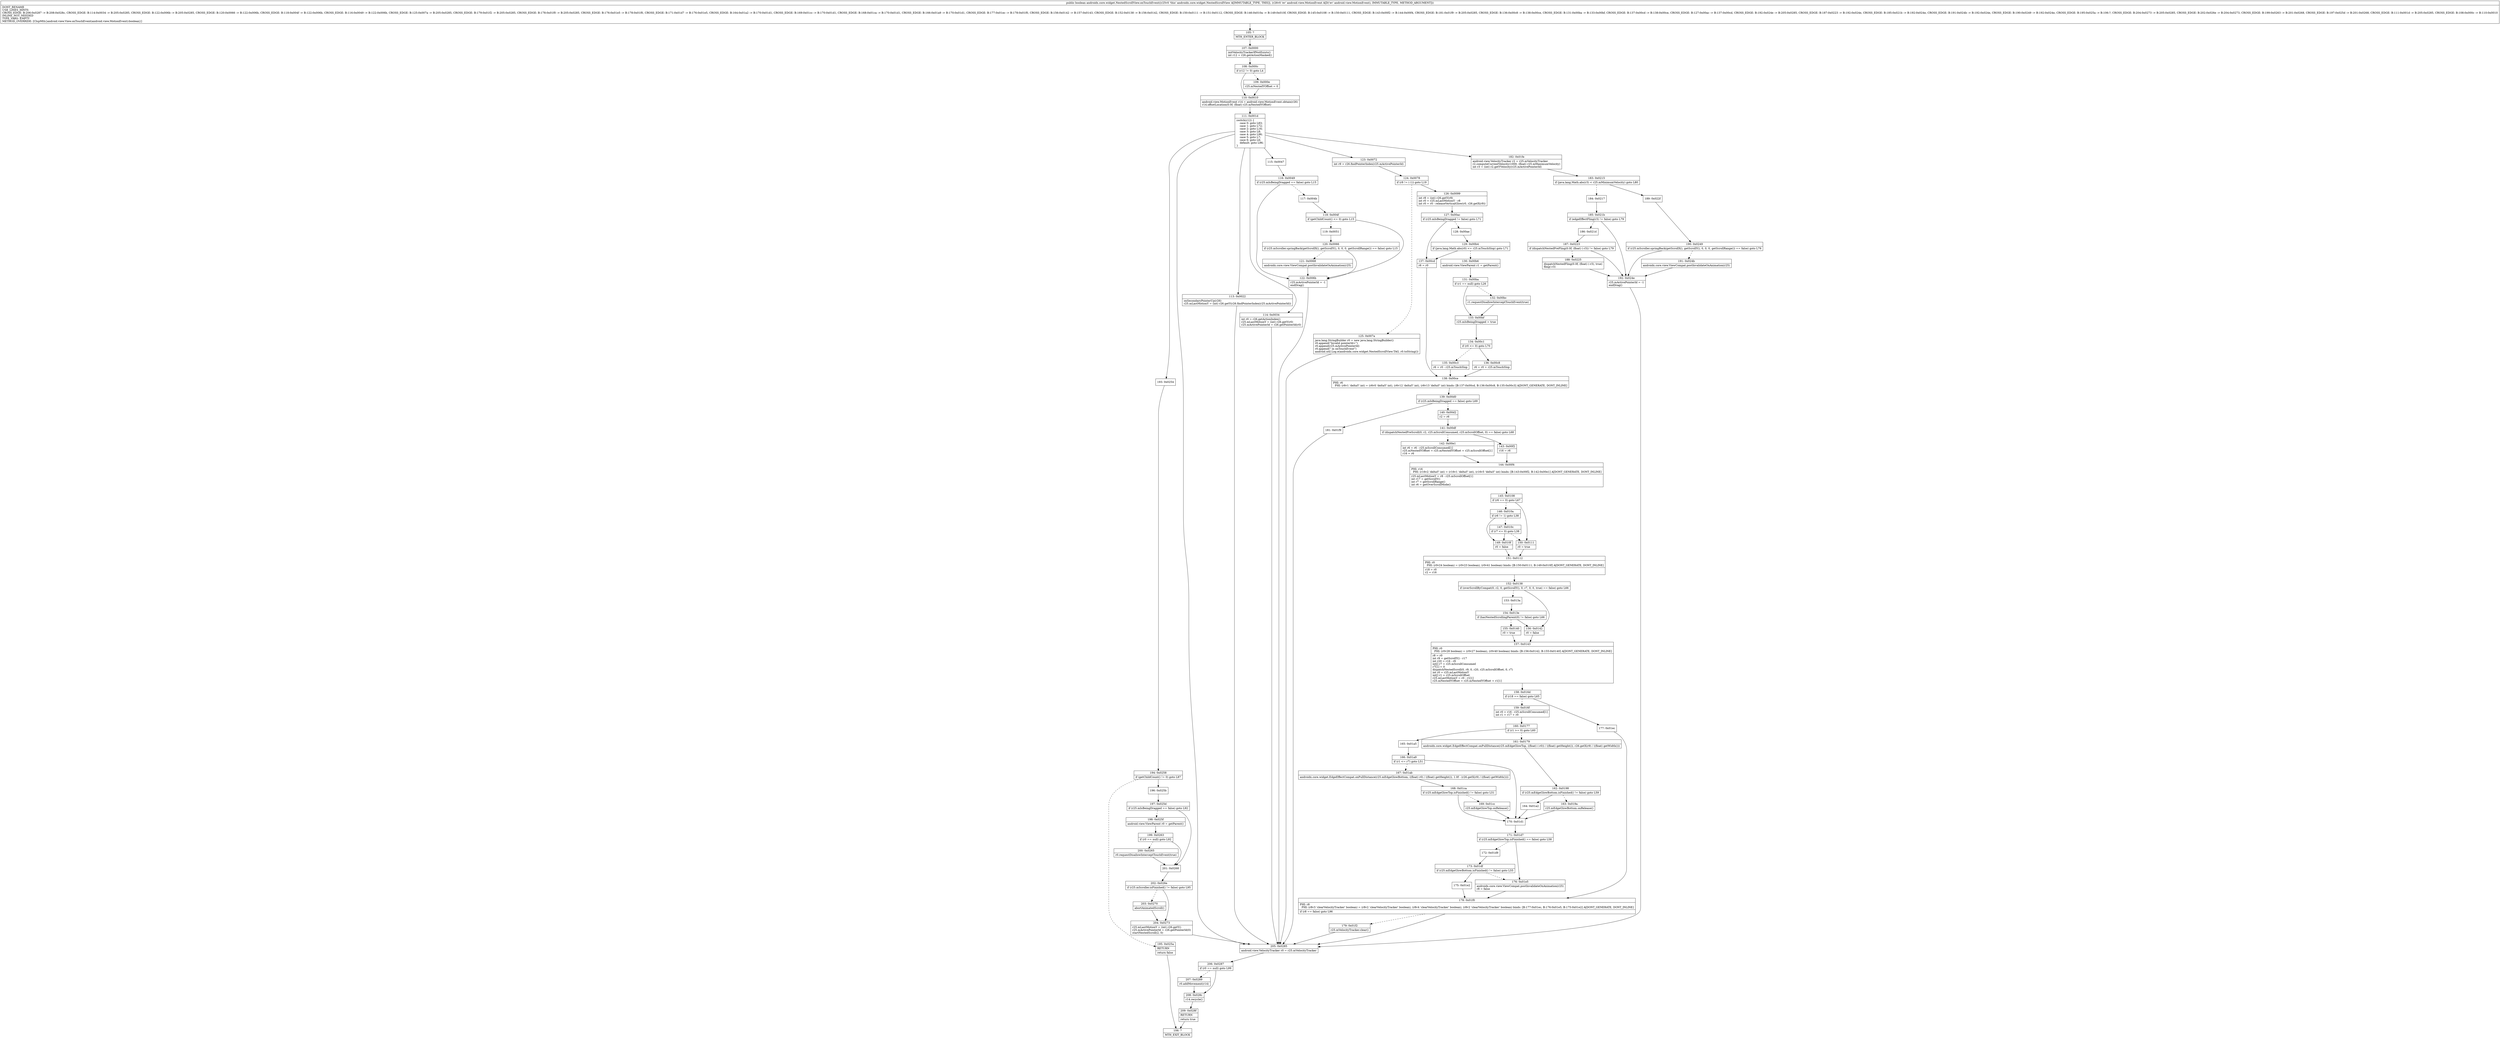 digraph "CFG forandroidx.core.widget.NestedScrollView.onTouchEvent(Landroid\/view\/MotionEvent;)Z" {
Node_105 [shape=record,label="{105\:\ ?|MTH_ENTER_BLOCK\l}"];
Node_107 [shape=record,label="{107\:\ 0x0000|initVelocityTrackerIfNotExists()\lint r12 = r26.getActionMasked()\l}"];
Node_108 [shape=record,label="{108\:\ 0x000c|if (r12 != 0) goto L4\l}"];
Node_109 [shape=record,label="{109\:\ 0x000e|r25.mNestedYOffset = 0\l}"];
Node_110 [shape=record,label="{110\:\ 0x0010|android.view.MotionEvent r14 = android.view.MotionEvent.obtain(r26)\lr14.offsetLocation(0.0f, (float) r25.mNestedYOffset)\l}"];
Node_111 [shape=record,label="{111\:\ 0x001d|switch(r12) \{\l    case 0: goto L83;\l    case 1: goto L72;\l    case 2: goto L16;\l    case 3: goto L8;\l    case 4: goto L96;\l    case 5: goto L7;\l    case 6: goto L6;\l    default: goto L96;\l\}\l}"];
Node_113 [shape=record,label="{113\:\ 0x0022|onSecondaryPointerUp(r26)\lr25.mLastMotionY = (int) r26.getY(r26.findPointerIndex(r25.mActivePointerId))\l}"];
Node_114 [shape=record,label="{114\:\ 0x0034|int r0 = r26.getActionIndex()\lr25.mLastMotionY = (int) r26.getY(r0)\lr25.mActivePointerId = r26.getPointerId(r0)\l}"];
Node_115 [shape=record,label="{115\:\ 0x0047}"];
Node_116 [shape=record,label="{116\:\ 0x0049|if (r25.mIsBeingDragged == false) goto L15\l}"];
Node_117 [shape=record,label="{117\:\ 0x004b}"];
Node_118 [shape=record,label="{118\:\ 0x004f|if (getChildCount() \<= 0) goto L15\l}"];
Node_119 [shape=record,label="{119\:\ 0x0051}"];
Node_120 [shape=record,label="{120\:\ 0x0066|if (r25.mScroller.springBack(getScrollX(), getScrollY(), 0, 0, 0, getScrollRange()) == false) goto L15\l}"];
Node_121 [shape=record,label="{121\:\ 0x0068|androidx.core.view.ViewCompat.postInvalidateOnAnimation(r25)\l}"];
Node_122 [shape=record,label="{122\:\ 0x006b|r25.mActivePointerId = \-1\lendDrag()\l}"];
Node_123 [shape=record,label="{123\:\ 0x0072|int r9 = r26.findPointerIndex(r25.mActivePointerId)\l}"];
Node_124 [shape=record,label="{124\:\ 0x0078|if (r9 != (\-1)) goto L19\l}"];
Node_125 [shape=record,label="{125\:\ 0x007a|java.lang.StringBuilder r0 = new java.lang.StringBuilder()\lr0.append(\"Invalid pointerId=\")\lr0.append(r25.mActivePointerId)\lr0.append(\" in onTouchEvent\")\landroid.util.Log.e(androidx.core.widget.NestedScrollView.TAG, r0.toString())\l}"];
Node_126 [shape=record,label="{126\:\ 0x0099|int r8 = (int) r26.getY(r9)\lint r0 = r25.mLastMotionY \- r8\lint r0 = r0 \- releaseVerticalGlow(r0, r26.getX(r9))\l}"];
Node_127 [shape=record,label="{127\:\ 0x00ac|if (r25.mIsBeingDragged != false) goto L71\l}"];
Node_128 [shape=record,label="{128\:\ 0x00ae}"];
Node_129 [shape=record,label="{129\:\ 0x00b4|if (java.lang.Math.abs(r0) \<= r25.mTouchSlop) goto L71\l}"];
Node_130 [shape=record,label="{130\:\ 0x00b6|android.view.ViewParent r1 = getParent()\l}"];
Node_131 [shape=record,label="{131\:\ 0x00ba|if (r1 == null) goto L26\l}"];
Node_132 [shape=record,label="{132\:\ 0x00bc|r1.requestDisallowInterceptTouchEvent(true)\l}"];
Node_133 [shape=record,label="{133\:\ 0x00bf|r25.mIsBeingDragged = true\l}"];
Node_134 [shape=record,label="{134\:\ 0x00c1|if (r0 \<= 0) goto L70\l}"];
Node_135 [shape=record,label="{135\:\ 0x00c3|r6 = r0 \- r25.mTouchSlop\l}"];
Node_138 [shape=record,label="{138\:\ 0x00ce|PHI: r6 \l  PHI: (r6v1 'deltaY' int) = (r6v0 'deltaY' int), (r6v12 'deltaY' int), (r6v13 'deltaY' int) binds: [B:137:0x00cd, B:136:0x00c8, B:135:0x00c3] A[DONT_GENERATE, DONT_INLINE]\l}"];
Node_139 [shape=record,label="{139\:\ 0x00d0|if (r25.mIsBeingDragged == false) goto L69\l}"];
Node_140 [shape=record,label="{140\:\ 0x00d2|r2 = r6\l}"];
Node_141 [shape=record,label="{141\:\ 0x00df|if (dispatchNestedPreScroll(0, r2, r25.mScrollConsumed, r25.mScrollOffset, 0) == false) goto L68\l}"];
Node_142 [shape=record,label="{142\:\ 0x00e1|int r6 = r6 \- r25.mScrollConsumed[1]\lr25.mNestedYOffset = r25.mNestedYOffset + r25.mScrollOffset[1]\lr16 = r6\l}"];
Node_144 [shape=record,label="{144\:\ 0x00f4|PHI: r16 \l  PHI: (r16v2 'deltaY' int) = (r16v1 'deltaY' int), (r16v5 'deltaY' int) binds: [B:143:0x00f2, B:142:0x00e1] A[DONT_GENERATE, DONT_INLINE]\l|r25.mLastMotionY = r8 \- r25.mScrollOffset[1]\lint r17 = getScrollY()\lint r7 = getScrollRange()\lint r6 = getOverScrollMode()\l}"];
Node_145 [shape=record,label="{145\:\ 0x0108|if (r6 == 0) goto L67\l}"];
Node_146 [shape=record,label="{146\:\ 0x010a|if (r6 != 1) goto L38\l}"];
Node_147 [shape=record,label="{147\:\ 0x010c|if (r7 \<= 0) goto L38\l}"];
Node_149 [shape=record,label="{149\:\ 0x010f|r0 = false\l}"];
Node_151 [shape=record,label="{151\:\ 0x0112|PHI: r0 \l  PHI: (r0v24 boolean) = (r0v23 boolean), (r0v41 boolean) binds: [B:150:0x0111, B:149:0x010f] A[DONT_GENERATE, DONT_INLINE]\l|r18 = r0\lr2 = r16\l}"];
Node_152 [shape=record,label="{152\:\ 0x0138|if (overScrollByCompat(0, r2, 0, getScrollY(), 0, r7, 0, 0, true) == false) goto L66\l}"];
Node_153 [shape=record,label="{153\:\ 0x013a}"];
Node_154 [shape=record,label="{154\:\ 0x013e|if (hasNestedScrollingParent(0) != false) goto L66\l}"];
Node_155 [shape=record,label="{155\:\ 0x0140|r0 = true\l}"];
Node_157 [shape=record,label="{157\:\ 0x0143|PHI: r0 \l  PHI: (r0v28 boolean) = (r0v27 boolean), (r0v40 boolean) binds: [B:156:0x0142, B:155:0x0140] A[DONT_GENERATE, DONT_INLINE]\l|r8 = r0\lint r9 = getScrollY() \- r17\lint r20 = r16 \- r9\lint[] r7 = r25.mScrollConsumed\lr7[1] = 0\ldispatchNestedScroll(0, r9, 0, r20, r25.mScrollOffset, 0, r7)\lint r0 = r25.mLastMotionY\lint[] r1 = r25.mScrollOffset\lr25.mLastMotionY = r0 \- r1[1]\lr25.mNestedYOffset = r25.mNestedYOffset + r1[1]\l}"];
Node_158 [shape=record,label="{158\:\ 0x016d|if (r18 == false) goto L65\l}"];
Node_159 [shape=record,label="{159\:\ 0x016f|int r0 = r16 \- r25.mScrollConsumed[1]\lint r1 = r17 + r0\l}"];
Node_160 [shape=record,label="{160\:\ 0x0177|if (r1 \>= 0) goto L60\l}"];
Node_161 [shape=record,label="{161\:\ 0x0179|androidx.core.widget.EdgeEffectCompat.onPullDistance(r25.mEdgeGlowTop, ((float) (\-r0)) \/ ((float) getHeight()), r26.getX(r9) \/ ((float) getWidth()))\l}"];
Node_162 [shape=record,label="{162\:\ 0x0198|if (r25.mEdgeGlowBottom.isFinished() != false) goto L59\l}"];
Node_163 [shape=record,label="{163\:\ 0x019a|r25.mEdgeGlowBottom.onRelease()\l}"];
Node_170 [shape=record,label="{170\:\ 0x01d1}"];
Node_171 [shape=record,label="{171\:\ 0x01d7|if (r25.mEdgeGlowTop.isFinished() == false) goto L58\l}"];
Node_172 [shape=record,label="{172\:\ 0x01d9}"];
Node_173 [shape=record,label="{173\:\ 0x01df|if (r25.mEdgeGlowBottom.isFinished() != false) goto L55\l}"];
Node_175 [shape=record,label="{175\:\ 0x01e2}"];
Node_178 [shape=record,label="{178\:\ 0x01f0|PHI: r8 \l  PHI: (r8v3 'clearVelocityTracker' boolean) = (r8v2 'clearVelocityTracker' boolean), (r8v4 'clearVelocityTracker' boolean), (r8v2 'clearVelocityTracker' boolean) binds: [B:177:0x01ec, B:176:0x01e5, B:175:0x01e2] A[DONT_GENERATE, DONT_INLINE]\l|if (r8 == false) goto L96\l}"];
Node_179 [shape=record,label="{179\:\ 0x01f2|r25.mVelocityTracker.clear()\l}"];
Node_176 [shape=record,label="{176\:\ 0x01e5|androidx.core.view.ViewCompat.postInvalidateOnAnimation(r25)\lr8 = false\l}"];
Node_164 [shape=record,label="{164\:\ 0x01a2}"];
Node_165 [shape=record,label="{165\:\ 0x01a5}"];
Node_166 [shape=record,label="{166\:\ 0x01a9|if (r1 \<= r7) goto L51\l}"];
Node_167 [shape=record,label="{167\:\ 0x01ab|androidx.core.widget.EdgeEffectCompat.onPullDistance(r25.mEdgeGlowBottom, ((float) r0) \/ ((float) getHeight()), 1.0f \- (r26.getX(r9) \/ ((float) getWidth())))\l}"];
Node_168 [shape=record,label="{168\:\ 0x01ca|if (r25.mEdgeGlowTop.isFinished() != false) goto L51\l}"];
Node_169 [shape=record,label="{169\:\ 0x01cc|r25.mEdgeGlowTop.onRelease()\l}"];
Node_177 [shape=record,label="{177\:\ 0x01ec}"];
Node_156 [shape=record,label="{156\:\ 0x0142|r0 = false\l}"];
Node_150 [shape=record,label="{150\:\ 0x0111|r0 = true\l}"];
Node_143 [shape=record,label="{143\:\ 0x00f2|r16 = r6\l}"];
Node_181 [shape=record,label="{181\:\ 0x01f9}"];
Node_136 [shape=record,label="{136\:\ 0x00c8|r6 = r0 + r25.mTouchSlop\l}"];
Node_137 [shape=record,label="{137\:\ 0x00cd|r6 = r0\l}"];
Node_182 [shape=record,label="{182\:\ 0x01fe|android.view.VelocityTracker r2 = r25.mVelocityTracker\lr2.computeCurrentVelocity(1000, (float) r25.mMaximumVelocity)\lint r3 = (int) r2.getYVelocity(r25.mActivePointerId)\l}"];
Node_183 [shape=record,label="{183\:\ 0x0215|if (java.lang.Math.abs(r3) \< r25.mMinimumVelocity) goto L80\l}"];
Node_184 [shape=record,label="{184\:\ 0x0217}"];
Node_185 [shape=record,label="{185\:\ 0x021b|if (edgeEffectFling(r3) != false) goto L79\l}"];
Node_186 [shape=record,label="{186\:\ 0x021d}"];
Node_187 [shape=record,label="{187\:\ 0x0223|if (dispatchNestedPreFling(0.0f, (float) (\-r3)) != false) goto L79\l}"];
Node_188 [shape=record,label="{188\:\ 0x0225|dispatchNestedFling(0.0f, (float) (\-r3), true)\lfling(\-r3)\l}"];
Node_192 [shape=record,label="{192\:\ 0x024e|r25.mActivePointerId = \-1\lendDrag()\l}"];
Node_189 [shape=record,label="{189\:\ 0x022f}"];
Node_190 [shape=record,label="{190\:\ 0x0249|if (r25.mScroller.springBack(getScrollX(), getScrollY(), 0, 0, 0, getScrollRange()) == false) goto L79\l}"];
Node_191 [shape=record,label="{191\:\ 0x024b|androidx.core.view.ViewCompat.postInvalidateOnAnimation(r25)\l}"];
Node_193 [shape=record,label="{193\:\ 0x0254}"];
Node_194 [shape=record,label="{194\:\ 0x0258|if (getChildCount() != 0) goto L87\l}"];
Node_195 [shape=record,label="{195\:\ 0x025a|RETURN\l|return false\l}"];
Node_106 [shape=record,label="{106\:\ ?|MTH_EXIT_BLOCK\l}"];
Node_196 [shape=record,label="{196\:\ 0x025b}"];
Node_197 [shape=record,label="{197\:\ 0x025d|if (r25.mIsBeingDragged == false) goto L92\l}"];
Node_198 [shape=record,label="{198\:\ 0x025f|android.view.ViewParent r0 = getParent()\l}"];
Node_199 [shape=record,label="{199\:\ 0x0263|if (r0 == null) goto L92\l}"];
Node_200 [shape=record,label="{200\:\ 0x0265|r0.requestDisallowInterceptTouchEvent(true)\l}"];
Node_201 [shape=record,label="{201\:\ 0x0268}"];
Node_202 [shape=record,label="{202\:\ 0x026e|if (r25.mScroller.isFinished() != false) goto L95\l}"];
Node_203 [shape=record,label="{203\:\ 0x0270|abortAnimatedScroll()\l}"];
Node_204 [shape=record,label="{204\:\ 0x0273|r25.mLastMotionY = (int) r26.getY()\lr25.mActivePointerId = r26.getPointerId(0)\lstartNestedScroll(2, 0)\l}"];
Node_205 [shape=record,label="{205\:\ 0x0285|android.view.VelocityTracker r0 = r25.mVelocityTracker\l}"];
Node_206 [shape=record,label="{206\:\ 0x0287|if (r0 == null) goto L99\l}"];
Node_207 [shape=record,label="{207\:\ 0x0289|r0.addMovement(r14)\l}"];
Node_208 [shape=record,label="{208\:\ 0x028c|r14.recycle()\l}"];
Node_209 [shape=record,label="{209\:\ 0x028f|RETURN\l|return true\l}"];
MethodNode[shape=record,label="{public boolean androidx.core.widget.NestedScrollView.onTouchEvent((r25v0 'this' androidx.core.widget.NestedScrollView A[IMMUTABLE_TYPE, THIS]), (r26v0 'ev' android.view.MotionEvent A[D('ev' android.view.MotionEvent), IMMUTABLE_TYPE, METHOD_ARGUMENT]))  | DONT_RENAME\lUSE_LINES_HINTS\lCROSS_EDGE: B:206:0x0287 \-\> B:208:0x028c, CROSS_EDGE: B:114:0x0034 \-\> B:205:0x0285, CROSS_EDGE: B:122:0x006b \-\> B:205:0x0285, CROSS_EDGE: B:120:0x0066 \-\> B:122:0x006b, CROSS_EDGE: B:118:0x004f \-\> B:122:0x006b, CROSS_EDGE: B:116:0x0049 \-\> B:122:0x006b, CROSS_EDGE: B:125:0x007a \-\> B:205:0x0285, CROSS_EDGE: B:179:0x01f2 \-\> B:205:0x0285, CROSS_EDGE: B:178:0x01f0 \-\> B:205:0x0285, CROSS_EDGE: B:176:0x01e5 \-\> B:178:0x01f0, CROSS_EDGE: B:171:0x01d7 \-\> B:176:0x01e5, CROSS_EDGE: B:164:0x01a2 \-\> B:170:0x01d1, CROSS_EDGE: B:169:0x01cc \-\> B:170:0x01d1, CROSS_EDGE: B:168:0x01ca \-\> B:170:0x01d1, CROSS_EDGE: B:166:0x01a9 \-\> B:170:0x01d1, CROSS_EDGE: B:177:0x01ec \-\> B:178:0x01f0, CROSS_EDGE: B:156:0x0142 \-\> B:157:0x0143, CROSS_EDGE: B:152:0x0138 \-\> B:156:0x0142, CROSS_EDGE: B:150:0x0111 \-\> B:151:0x0112, CROSS_EDGE: B:146:0x010a \-\> B:149:0x010f, CROSS_EDGE: B:145:0x0108 \-\> B:150:0x0111, CROSS_EDGE: B:143:0x00f2 \-\> B:144:0x00f4, CROSS_EDGE: B:181:0x01f9 \-\> B:205:0x0285, CROSS_EDGE: B:136:0x00c8 \-\> B:138:0x00ce, CROSS_EDGE: B:131:0x00ba \-\> B:133:0x00bf, CROSS_EDGE: B:137:0x00cd \-\> B:138:0x00ce, CROSS_EDGE: B:127:0x00ac \-\> B:137:0x00cd, CROSS_EDGE: B:192:0x024e \-\> B:205:0x0285, CROSS_EDGE: B:187:0x0223 \-\> B:192:0x024e, CROSS_EDGE: B:185:0x021b \-\> B:192:0x024e, CROSS_EDGE: B:191:0x024b \-\> B:192:0x024e, CROSS_EDGE: B:190:0x0249 \-\> B:192:0x024e, CROSS_EDGE: B:195:0x025a \-\> B:106:?, CROSS_EDGE: B:204:0x0273 \-\> B:205:0x0285, CROSS_EDGE: B:202:0x026e \-\> B:204:0x0273, CROSS_EDGE: B:199:0x0263 \-\> B:201:0x0268, CROSS_EDGE: B:197:0x025d \-\> B:201:0x0268, CROSS_EDGE: B:111:0x001d \-\> B:205:0x0285, CROSS_EDGE: B:108:0x000c \-\> B:110:0x0010\lINLINE_NOT_NEEDED\lTYPE_VARS: EMPTY\lMETHOD_OVERRIDE: [ClspMth\{android.view.View.onTouchEvent(android.view.MotionEvent):boolean\}]\l}"];
MethodNode -> Node_105;Node_105 -> Node_107;
Node_107 -> Node_108;
Node_108 -> Node_109[style=dashed];
Node_108 -> Node_110;
Node_109 -> Node_110;
Node_110 -> Node_111;
Node_111 -> Node_113;
Node_111 -> Node_114;
Node_111 -> Node_115;
Node_111 -> Node_123;
Node_111 -> Node_182;
Node_111 -> Node_193;
Node_111 -> Node_205;
Node_113 -> Node_205;
Node_114 -> Node_205;
Node_115 -> Node_116;
Node_116 -> Node_117[style=dashed];
Node_116 -> Node_122;
Node_117 -> Node_118;
Node_118 -> Node_119[style=dashed];
Node_118 -> Node_122;
Node_119 -> Node_120;
Node_120 -> Node_121[style=dashed];
Node_120 -> Node_122;
Node_121 -> Node_122;
Node_122 -> Node_205;
Node_123 -> Node_124;
Node_124 -> Node_125[style=dashed];
Node_124 -> Node_126;
Node_125 -> Node_205;
Node_126 -> Node_127;
Node_127 -> Node_128[style=dashed];
Node_127 -> Node_137;
Node_128 -> Node_129;
Node_129 -> Node_130[style=dashed];
Node_129 -> Node_137;
Node_130 -> Node_131;
Node_131 -> Node_132[style=dashed];
Node_131 -> Node_133;
Node_132 -> Node_133;
Node_133 -> Node_134;
Node_134 -> Node_135[style=dashed];
Node_134 -> Node_136;
Node_135 -> Node_138;
Node_138 -> Node_139;
Node_139 -> Node_140[style=dashed];
Node_139 -> Node_181;
Node_140 -> Node_141;
Node_141 -> Node_142[style=dashed];
Node_141 -> Node_143;
Node_142 -> Node_144;
Node_144 -> Node_145;
Node_145 -> Node_146[style=dashed];
Node_145 -> Node_150;
Node_146 -> Node_147[style=dashed];
Node_146 -> Node_149;
Node_147 -> Node_149;
Node_147 -> Node_150[style=dashed];
Node_149 -> Node_151;
Node_151 -> Node_152;
Node_152 -> Node_153[style=dashed];
Node_152 -> Node_156;
Node_153 -> Node_154;
Node_154 -> Node_155[style=dashed];
Node_154 -> Node_156;
Node_155 -> Node_157;
Node_157 -> Node_158;
Node_158 -> Node_159[style=dashed];
Node_158 -> Node_177;
Node_159 -> Node_160;
Node_160 -> Node_161[style=dashed];
Node_160 -> Node_165;
Node_161 -> Node_162;
Node_162 -> Node_163[style=dashed];
Node_162 -> Node_164;
Node_163 -> Node_170;
Node_170 -> Node_171;
Node_171 -> Node_172[style=dashed];
Node_171 -> Node_176;
Node_172 -> Node_173;
Node_173 -> Node_175;
Node_173 -> Node_176[style=dashed];
Node_175 -> Node_178;
Node_178 -> Node_179[style=dashed];
Node_178 -> Node_205;
Node_179 -> Node_205;
Node_176 -> Node_178;
Node_164 -> Node_170;
Node_165 -> Node_166;
Node_166 -> Node_167[style=dashed];
Node_166 -> Node_170;
Node_167 -> Node_168;
Node_168 -> Node_169[style=dashed];
Node_168 -> Node_170;
Node_169 -> Node_170;
Node_177 -> Node_178;
Node_156 -> Node_157;
Node_150 -> Node_151;
Node_143 -> Node_144;
Node_181 -> Node_205;
Node_136 -> Node_138;
Node_137 -> Node_138;
Node_182 -> Node_183;
Node_183 -> Node_184[style=dashed];
Node_183 -> Node_189;
Node_184 -> Node_185;
Node_185 -> Node_186[style=dashed];
Node_185 -> Node_192;
Node_186 -> Node_187;
Node_187 -> Node_188[style=dashed];
Node_187 -> Node_192;
Node_188 -> Node_192;
Node_192 -> Node_205;
Node_189 -> Node_190;
Node_190 -> Node_191[style=dashed];
Node_190 -> Node_192;
Node_191 -> Node_192;
Node_193 -> Node_194;
Node_194 -> Node_195[style=dashed];
Node_194 -> Node_196;
Node_195 -> Node_106;
Node_196 -> Node_197;
Node_197 -> Node_198[style=dashed];
Node_197 -> Node_201;
Node_198 -> Node_199;
Node_199 -> Node_200[style=dashed];
Node_199 -> Node_201;
Node_200 -> Node_201;
Node_201 -> Node_202;
Node_202 -> Node_203[style=dashed];
Node_202 -> Node_204;
Node_203 -> Node_204;
Node_204 -> Node_205;
Node_205 -> Node_206;
Node_206 -> Node_207[style=dashed];
Node_206 -> Node_208;
Node_207 -> Node_208;
Node_208 -> Node_209;
Node_209 -> Node_106;
}

